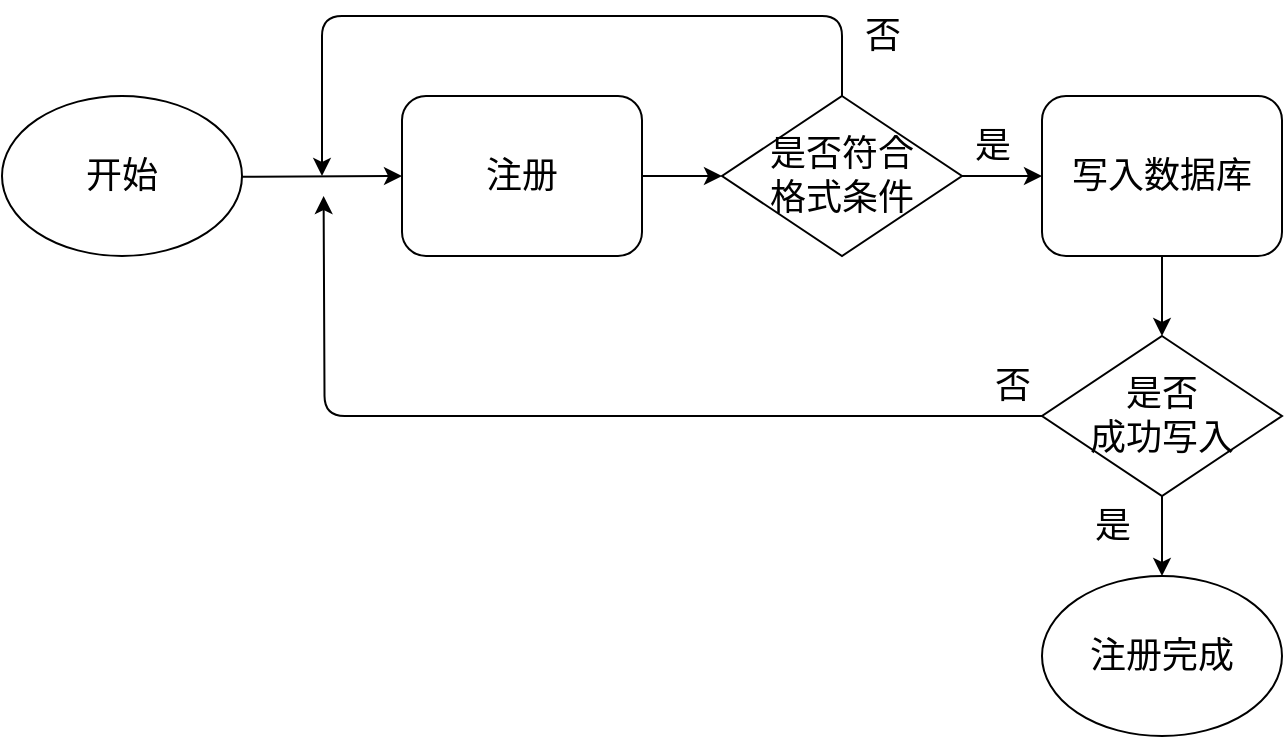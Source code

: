 <mxfile>
    <diagram id="B_qYVm24LLa-MaYPK0l0" name="Page-1">
        <mxGraphModel dx="462" dy="574" grid="1" gridSize="10" guides="1" tooltips="1" connect="1" arrows="1" fold="1" page="1" pageScale="1" pageWidth="850" pageHeight="1100" math="0" shadow="0">
            <root>
                <mxCell id="0"/>
                <mxCell id="1" parent="0"/>
                <mxCell id="4" value="" style="edgeStyle=none;html=1;fontSize=18;" edge="1" parent="1" source="2" target="3">
                    <mxGeometry relative="1" as="geometry"/>
                </mxCell>
                <mxCell id="2" value="&lt;font style=&quot;font-size: 18px&quot;&gt;开始&lt;/font&gt;" style="ellipse;whiteSpace=wrap;html=1;" vertex="1" parent="1">
                    <mxGeometry x="40" y="80" width="120" height="80" as="geometry"/>
                </mxCell>
                <mxCell id="7" value="" style="edgeStyle=none;html=1;fontSize=18;" edge="1" parent="1" source="3" target="5">
                    <mxGeometry relative="1" as="geometry"/>
                </mxCell>
                <mxCell id="3" value="注册" style="rounded=1;whiteSpace=wrap;html=1;fontSize=18;" vertex="1" parent="1">
                    <mxGeometry x="240" y="80" width="120" height="80" as="geometry"/>
                </mxCell>
                <mxCell id="8" style="edgeStyle=orthogonalEdgeStyle;html=1;fontSize=18;" edge="1" parent="1" source="5">
                    <mxGeometry relative="1" as="geometry">
                        <mxPoint x="200" y="120" as="targetPoint"/>
                        <Array as="points">
                            <mxPoint x="460" y="40"/>
                            <mxPoint x="200" y="40"/>
                        </Array>
                    </mxGeometry>
                </mxCell>
                <mxCell id="11" value="" style="edgeStyle=orthogonalEdgeStyle;html=1;fontSize=18;" edge="1" parent="1" source="5" target="10">
                    <mxGeometry relative="1" as="geometry"/>
                </mxCell>
                <mxCell id="5" value="是否符合&lt;br&gt;格式条件" style="rhombus;whiteSpace=wrap;html=1;fontSize=18;" vertex="1" parent="1">
                    <mxGeometry x="400" y="80" width="120" height="80" as="geometry"/>
                </mxCell>
                <mxCell id="9" value="否" style="text;html=1;align=center;verticalAlign=middle;resizable=0;points=[];autosize=1;strokeColor=none;fillColor=none;fontSize=18;" vertex="1" parent="1">
                    <mxGeometry x="465" y="35" width="30" height="30" as="geometry"/>
                </mxCell>
                <mxCell id="14" value="" style="edgeStyle=orthogonalEdgeStyle;html=1;fontSize=18;" edge="1" parent="1" source="10" target="13">
                    <mxGeometry relative="1" as="geometry"/>
                </mxCell>
                <mxCell id="10" value="写入数据库" style="rounded=1;whiteSpace=wrap;html=1;fontSize=18;" vertex="1" parent="1">
                    <mxGeometry x="560" y="80" width="120" height="80" as="geometry"/>
                </mxCell>
                <mxCell id="12" value="是" style="text;html=1;align=center;verticalAlign=middle;resizable=0;points=[];autosize=1;strokeColor=none;fillColor=none;fontSize=18;" vertex="1" parent="1">
                    <mxGeometry x="520" y="90" width="30" height="30" as="geometry"/>
                </mxCell>
                <mxCell id="15" style="edgeStyle=orthogonalEdgeStyle;html=1;fontSize=18;" edge="1" parent="1" source="13">
                    <mxGeometry relative="1" as="geometry">
                        <mxPoint x="200.8" y="130" as="targetPoint"/>
                    </mxGeometry>
                </mxCell>
                <mxCell id="19" value="" style="edgeStyle=orthogonalEdgeStyle;html=1;fontSize=18;" edge="1" parent="1" source="13" target="18">
                    <mxGeometry relative="1" as="geometry"/>
                </mxCell>
                <mxCell id="13" value="是否&lt;br&gt;成功写入" style="rhombus;whiteSpace=wrap;html=1;fontSize=18;" vertex="1" parent="1">
                    <mxGeometry x="560" y="200" width="120" height="80" as="geometry"/>
                </mxCell>
                <mxCell id="16" value="否" style="text;html=1;align=center;verticalAlign=middle;resizable=0;points=[];autosize=1;strokeColor=none;fillColor=none;fontSize=18;" vertex="1" parent="1">
                    <mxGeometry x="530" y="210" width="30" height="30" as="geometry"/>
                </mxCell>
                <mxCell id="17" value="是" style="text;html=1;align=center;verticalAlign=middle;resizable=0;points=[];autosize=1;strokeColor=none;fillColor=none;fontSize=18;" vertex="1" parent="1">
                    <mxGeometry x="580" y="280" width="30" height="30" as="geometry"/>
                </mxCell>
                <mxCell id="18" value="&lt;font style=&quot;font-size: 18px&quot;&gt;注册完成&lt;/font&gt;" style="ellipse;whiteSpace=wrap;html=1;" vertex="1" parent="1">
                    <mxGeometry x="560" y="320" width="120" height="80" as="geometry"/>
                </mxCell>
            </root>
        </mxGraphModel>
    </diagram>
</mxfile>